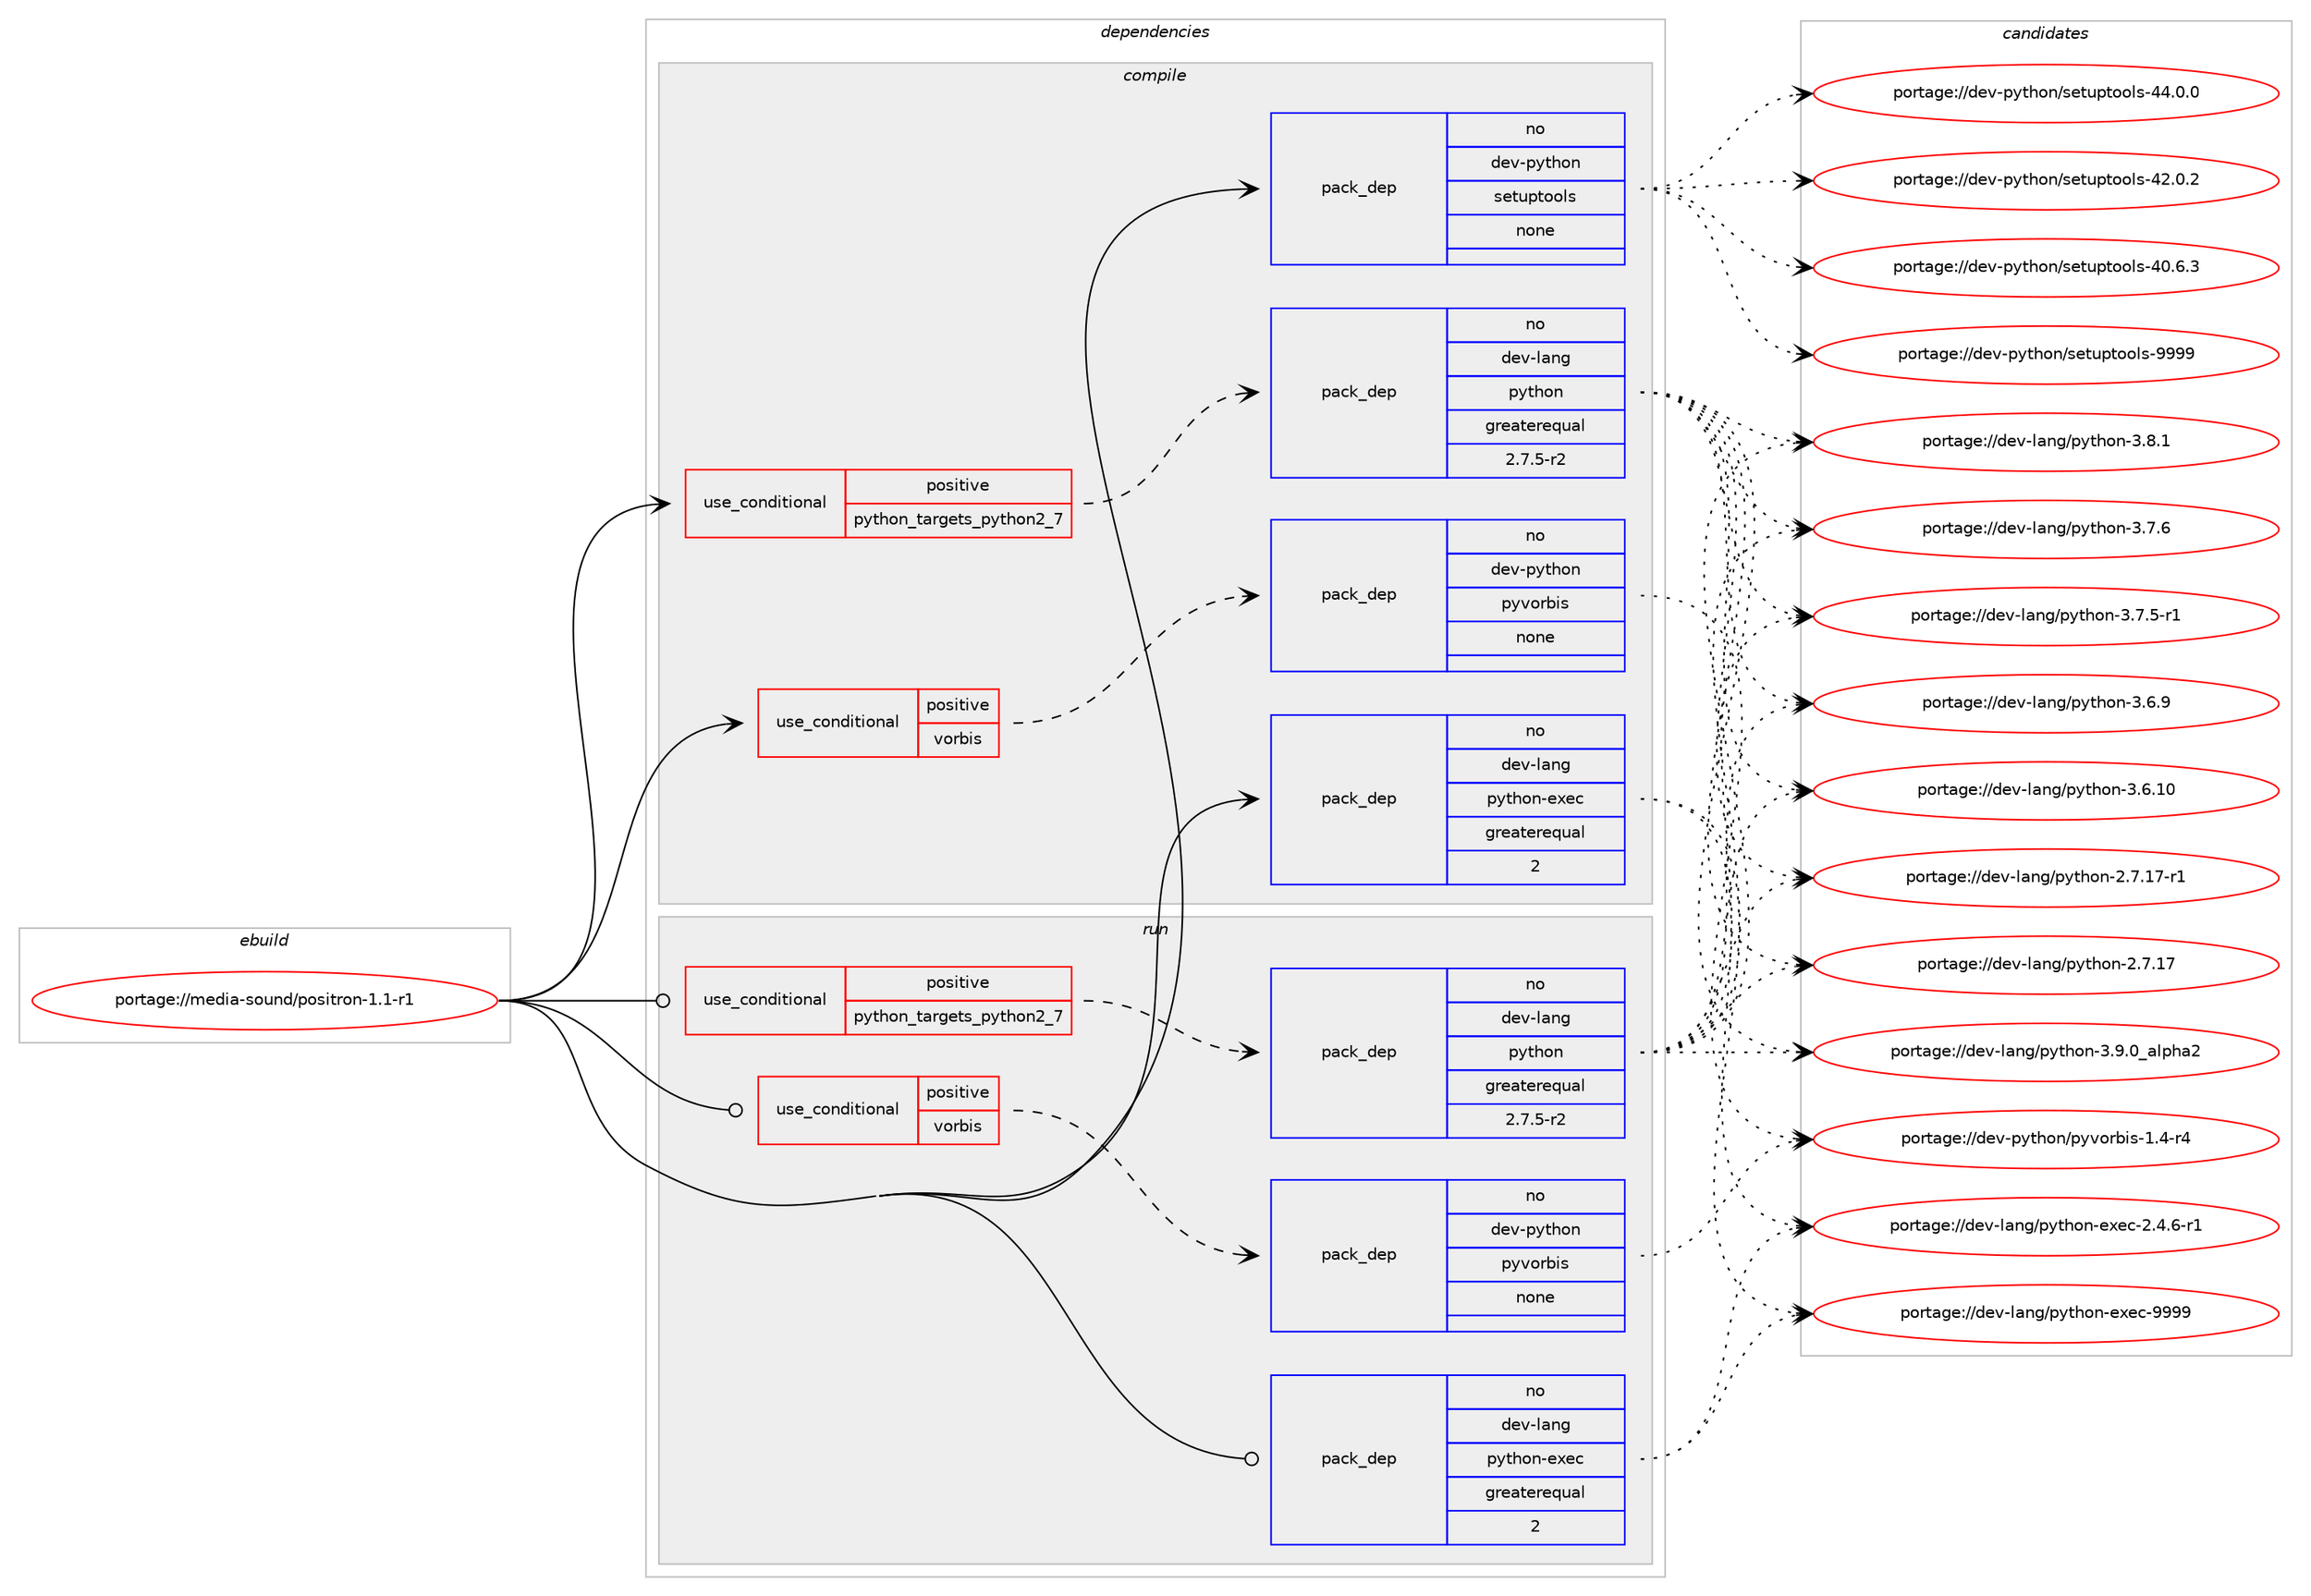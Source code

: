 digraph prolog {

# *************
# Graph options
# *************

newrank=true;
concentrate=true;
compound=true;
graph [rankdir=LR,fontname=Helvetica,fontsize=10,ranksep=1.5];#, ranksep=2.5, nodesep=0.2];
edge  [arrowhead=vee];
node  [fontname=Helvetica,fontsize=10];

# **********
# The ebuild
# **********

subgraph cluster_leftcol {
color=gray;
label=<<i>ebuild</i>>;
id [label="portage://media-sound/positron-1.1-r1", color=red, width=4, href="../media-sound/positron-1.1-r1.svg"];
}

# ****************
# The dependencies
# ****************

subgraph cluster_midcol {
color=gray;
label=<<i>dependencies</i>>;
subgraph cluster_compile {
fillcolor="#eeeeee";
style=filled;
label=<<i>compile</i>>;
subgraph cond42510 {
dependency188124 [label=<<TABLE BORDER="0" CELLBORDER="1" CELLSPACING="0" CELLPADDING="4"><TR><TD ROWSPAN="3" CELLPADDING="10">use_conditional</TD></TR><TR><TD>positive</TD></TR><TR><TD>python_targets_python2_7</TD></TR></TABLE>>, shape=none, color=red];
subgraph pack142706 {
dependency188125 [label=<<TABLE BORDER="0" CELLBORDER="1" CELLSPACING="0" CELLPADDING="4" WIDTH="220"><TR><TD ROWSPAN="6" CELLPADDING="30">pack_dep</TD></TR><TR><TD WIDTH="110">no</TD></TR><TR><TD>dev-lang</TD></TR><TR><TD>python</TD></TR><TR><TD>greaterequal</TD></TR><TR><TD>2.7.5-r2</TD></TR></TABLE>>, shape=none, color=blue];
}
dependency188124:e -> dependency188125:w [weight=20,style="dashed",arrowhead="vee"];
}
id:e -> dependency188124:w [weight=20,style="solid",arrowhead="vee"];
subgraph cond42511 {
dependency188126 [label=<<TABLE BORDER="0" CELLBORDER="1" CELLSPACING="0" CELLPADDING="4"><TR><TD ROWSPAN="3" CELLPADDING="10">use_conditional</TD></TR><TR><TD>positive</TD></TR><TR><TD>vorbis</TD></TR></TABLE>>, shape=none, color=red];
subgraph pack142707 {
dependency188127 [label=<<TABLE BORDER="0" CELLBORDER="1" CELLSPACING="0" CELLPADDING="4" WIDTH="220"><TR><TD ROWSPAN="6" CELLPADDING="30">pack_dep</TD></TR><TR><TD WIDTH="110">no</TD></TR><TR><TD>dev-python</TD></TR><TR><TD>pyvorbis</TD></TR><TR><TD>none</TD></TR><TR><TD></TD></TR></TABLE>>, shape=none, color=blue];
}
dependency188126:e -> dependency188127:w [weight=20,style="dashed",arrowhead="vee"];
}
id:e -> dependency188126:w [weight=20,style="solid",arrowhead="vee"];
subgraph pack142708 {
dependency188128 [label=<<TABLE BORDER="0" CELLBORDER="1" CELLSPACING="0" CELLPADDING="4" WIDTH="220"><TR><TD ROWSPAN="6" CELLPADDING="30">pack_dep</TD></TR><TR><TD WIDTH="110">no</TD></TR><TR><TD>dev-lang</TD></TR><TR><TD>python-exec</TD></TR><TR><TD>greaterequal</TD></TR><TR><TD>2</TD></TR></TABLE>>, shape=none, color=blue];
}
id:e -> dependency188128:w [weight=20,style="solid",arrowhead="vee"];
subgraph pack142709 {
dependency188129 [label=<<TABLE BORDER="0" CELLBORDER="1" CELLSPACING="0" CELLPADDING="4" WIDTH="220"><TR><TD ROWSPAN="6" CELLPADDING="30">pack_dep</TD></TR><TR><TD WIDTH="110">no</TD></TR><TR><TD>dev-python</TD></TR><TR><TD>setuptools</TD></TR><TR><TD>none</TD></TR><TR><TD></TD></TR></TABLE>>, shape=none, color=blue];
}
id:e -> dependency188129:w [weight=20,style="solid",arrowhead="vee"];
}
subgraph cluster_compileandrun {
fillcolor="#eeeeee";
style=filled;
label=<<i>compile and run</i>>;
}
subgraph cluster_run {
fillcolor="#eeeeee";
style=filled;
label=<<i>run</i>>;
subgraph cond42512 {
dependency188130 [label=<<TABLE BORDER="0" CELLBORDER="1" CELLSPACING="0" CELLPADDING="4"><TR><TD ROWSPAN="3" CELLPADDING="10">use_conditional</TD></TR><TR><TD>positive</TD></TR><TR><TD>python_targets_python2_7</TD></TR></TABLE>>, shape=none, color=red];
subgraph pack142710 {
dependency188131 [label=<<TABLE BORDER="0" CELLBORDER="1" CELLSPACING="0" CELLPADDING="4" WIDTH="220"><TR><TD ROWSPAN="6" CELLPADDING="30">pack_dep</TD></TR><TR><TD WIDTH="110">no</TD></TR><TR><TD>dev-lang</TD></TR><TR><TD>python</TD></TR><TR><TD>greaterequal</TD></TR><TR><TD>2.7.5-r2</TD></TR></TABLE>>, shape=none, color=blue];
}
dependency188130:e -> dependency188131:w [weight=20,style="dashed",arrowhead="vee"];
}
id:e -> dependency188130:w [weight=20,style="solid",arrowhead="odot"];
subgraph cond42513 {
dependency188132 [label=<<TABLE BORDER="0" CELLBORDER="1" CELLSPACING="0" CELLPADDING="4"><TR><TD ROWSPAN="3" CELLPADDING="10">use_conditional</TD></TR><TR><TD>positive</TD></TR><TR><TD>vorbis</TD></TR></TABLE>>, shape=none, color=red];
subgraph pack142711 {
dependency188133 [label=<<TABLE BORDER="0" CELLBORDER="1" CELLSPACING="0" CELLPADDING="4" WIDTH="220"><TR><TD ROWSPAN="6" CELLPADDING="30">pack_dep</TD></TR><TR><TD WIDTH="110">no</TD></TR><TR><TD>dev-python</TD></TR><TR><TD>pyvorbis</TD></TR><TR><TD>none</TD></TR><TR><TD></TD></TR></TABLE>>, shape=none, color=blue];
}
dependency188132:e -> dependency188133:w [weight=20,style="dashed",arrowhead="vee"];
}
id:e -> dependency188132:w [weight=20,style="solid",arrowhead="odot"];
subgraph pack142712 {
dependency188134 [label=<<TABLE BORDER="0" CELLBORDER="1" CELLSPACING="0" CELLPADDING="4" WIDTH="220"><TR><TD ROWSPAN="6" CELLPADDING="30">pack_dep</TD></TR><TR><TD WIDTH="110">no</TD></TR><TR><TD>dev-lang</TD></TR><TR><TD>python-exec</TD></TR><TR><TD>greaterequal</TD></TR><TR><TD>2</TD></TR></TABLE>>, shape=none, color=blue];
}
id:e -> dependency188134:w [weight=20,style="solid",arrowhead="odot"];
}
}

# **************
# The candidates
# **************

subgraph cluster_choices {
rank=same;
color=gray;
label=<<i>candidates</i>>;

subgraph choice142706 {
color=black;
nodesep=1;
choice10010111845108971101034711212111610411111045514657464895971081121049750 [label="portage://dev-lang/python-3.9.0_alpha2", color=red, width=4,href="../dev-lang/python-3.9.0_alpha2.svg"];
choice100101118451089711010347112121116104111110455146564649 [label="portage://dev-lang/python-3.8.1", color=red, width=4,href="../dev-lang/python-3.8.1.svg"];
choice100101118451089711010347112121116104111110455146554654 [label="portage://dev-lang/python-3.7.6", color=red, width=4,href="../dev-lang/python-3.7.6.svg"];
choice1001011184510897110103471121211161041111104551465546534511449 [label="portage://dev-lang/python-3.7.5-r1", color=red, width=4,href="../dev-lang/python-3.7.5-r1.svg"];
choice100101118451089711010347112121116104111110455146544657 [label="portage://dev-lang/python-3.6.9", color=red, width=4,href="../dev-lang/python-3.6.9.svg"];
choice10010111845108971101034711212111610411111045514654464948 [label="portage://dev-lang/python-3.6.10", color=red, width=4,href="../dev-lang/python-3.6.10.svg"];
choice100101118451089711010347112121116104111110455046554649554511449 [label="portage://dev-lang/python-2.7.17-r1", color=red, width=4,href="../dev-lang/python-2.7.17-r1.svg"];
choice10010111845108971101034711212111610411111045504655464955 [label="portage://dev-lang/python-2.7.17", color=red, width=4,href="../dev-lang/python-2.7.17.svg"];
dependency188125:e -> choice10010111845108971101034711212111610411111045514657464895971081121049750:w [style=dotted,weight="100"];
dependency188125:e -> choice100101118451089711010347112121116104111110455146564649:w [style=dotted,weight="100"];
dependency188125:e -> choice100101118451089711010347112121116104111110455146554654:w [style=dotted,weight="100"];
dependency188125:e -> choice1001011184510897110103471121211161041111104551465546534511449:w [style=dotted,weight="100"];
dependency188125:e -> choice100101118451089711010347112121116104111110455146544657:w [style=dotted,weight="100"];
dependency188125:e -> choice10010111845108971101034711212111610411111045514654464948:w [style=dotted,weight="100"];
dependency188125:e -> choice100101118451089711010347112121116104111110455046554649554511449:w [style=dotted,weight="100"];
dependency188125:e -> choice10010111845108971101034711212111610411111045504655464955:w [style=dotted,weight="100"];
}
subgraph choice142707 {
color=black;
nodesep=1;
choice100101118451121211161041111104711212111811111498105115454946524511452 [label="portage://dev-python/pyvorbis-1.4-r4", color=red, width=4,href="../dev-python/pyvorbis-1.4-r4.svg"];
dependency188127:e -> choice100101118451121211161041111104711212111811111498105115454946524511452:w [style=dotted,weight="100"];
}
subgraph choice142708 {
color=black;
nodesep=1;
choice10010111845108971101034711212111610411111045101120101994557575757 [label="portage://dev-lang/python-exec-9999", color=red, width=4,href="../dev-lang/python-exec-9999.svg"];
choice10010111845108971101034711212111610411111045101120101994550465246544511449 [label="portage://dev-lang/python-exec-2.4.6-r1", color=red, width=4,href="../dev-lang/python-exec-2.4.6-r1.svg"];
dependency188128:e -> choice10010111845108971101034711212111610411111045101120101994557575757:w [style=dotted,weight="100"];
dependency188128:e -> choice10010111845108971101034711212111610411111045101120101994550465246544511449:w [style=dotted,weight="100"];
}
subgraph choice142709 {
color=black;
nodesep=1;
choice10010111845112121116104111110471151011161171121161111111081154557575757 [label="portage://dev-python/setuptools-9999", color=red, width=4,href="../dev-python/setuptools-9999.svg"];
choice100101118451121211161041111104711510111611711211611111110811545525246484648 [label="portage://dev-python/setuptools-44.0.0", color=red, width=4,href="../dev-python/setuptools-44.0.0.svg"];
choice100101118451121211161041111104711510111611711211611111110811545525046484650 [label="portage://dev-python/setuptools-42.0.2", color=red, width=4,href="../dev-python/setuptools-42.0.2.svg"];
choice100101118451121211161041111104711510111611711211611111110811545524846544651 [label="portage://dev-python/setuptools-40.6.3", color=red, width=4,href="../dev-python/setuptools-40.6.3.svg"];
dependency188129:e -> choice10010111845112121116104111110471151011161171121161111111081154557575757:w [style=dotted,weight="100"];
dependency188129:e -> choice100101118451121211161041111104711510111611711211611111110811545525246484648:w [style=dotted,weight="100"];
dependency188129:e -> choice100101118451121211161041111104711510111611711211611111110811545525046484650:w [style=dotted,weight="100"];
dependency188129:e -> choice100101118451121211161041111104711510111611711211611111110811545524846544651:w [style=dotted,weight="100"];
}
subgraph choice142710 {
color=black;
nodesep=1;
choice10010111845108971101034711212111610411111045514657464895971081121049750 [label="portage://dev-lang/python-3.9.0_alpha2", color=red, width=4,href="../dev-lang/python-3.9.0_alpha2.svg"];
choice100101118451089711010347112121116104111110455146564649 [label="portage://dev-lang/python-3.8.1", color=red, width=4,href="../dev-lang/python-3.8.1.svg"];
choice100101118451089711010347112121116104111110455146554654 [label="portage://dev-lang/python-3.7.6", color=red, width=4,href="../dev-lang/python-3.7.6.svg"];
choice1001011184510897110103471121211161041111104551465546534511449 [label="portage://dev-lang/python-3.7.5-r1", color=red, width=4,href="../dev-lang/python-3.7.5-r1.svg"];
choice100101118451089711010347112121116104111110455146544657 [label="portage://dev-lang/python-3.6.9", color=red, width=4,href="../dev-lang/python-3.6.9.svg"];
choice10010111845108971101034711212111610411111045514654464948 [label="portage://dev-lang/python-3.6.10", color=red, width=4,href="../dev-lang/python-3.6.10.svg"];
choice100101118451089711010347112121116104111110455046554649554511449 [label="portage://dev-lang/python-2.7.17-r1", color=red, width=4,href="../dev-lang/python-2.7.17-r1.svg"];
choice10010111845108971101034711212111610411111045504655464955 [label="portage://dev-lang/python-2.7.17", color=red, width=4,href="../dev-lang/python-2.7.17.svg"];
dependency188131:e -> choice10010111845108971101034711212111610411111045514657464895971081121049750:w [style=dotted,weight="100"];
dependency188131:e -> choice100101118451089711010347112121116104111110455146564649:w [style=dotted,weight="100"];
dependency188131:e -> choice100101118451089711010347112121116104111110455146554654:w [style=dotted,weight="100"];
dependency188131:e -> choice1001011184510897110103471121211161041111104551465546534511449:w [style=dotted,weight="100"];
dependency188131:e -> choice100101118451089711010347112121116104111110455146544657:w [style=dotted,weight="100"];
dependency188131:e -> choice10010111845108971101034711212111610411111045514654464948:w [style=dotted,weight="100"];
dependency188131:e -> choice100101118451089711010347112121116104111110455046554649554511449:w [style=dotted,weight="100"];
dependency188131:e -> choice10010111845108971101034711212111610411111045504655464955:w [style=dotted,weight="100"];
}
subgraph choice142711 {
color=black;
nodesep=1;
choice100101118451121211161041111104711212111811111498105115454946524511452 [label="portage://dev-python/pyvorbis-1.4-r4", color=red, width=4,href="../dev-python/pyvorbis-1.4-r4.svg"];
dependency188133:e -> choice100101118451121211161041111104711212111811111498105115454946524511452:w [style=dotted,weight="100"];
}
subgraph choice142712 {
color=black;
nodesep=1;
choice10010111845108971101034711212111610411111045101120101994557575757 [label="portage://dev-lang/python-exec-9999", color=red, width=4,href="../dev-lang/python-exec-9999.svg"];
choice10010111845108971101034711212111610411111045101120101994550465246544511449 [label="portage://dev-lang/python-exec-2.4.6-r1", color=red, width=4,href="../dev-lang/python-exec-2.4.6-r1.svg"];
dependency188134:e -> choice10010111845108971101034711212111610411111045101120101994557575757:w [style=dotted,weight="100"];
dependency188134:e -> choice10010111845108971101034711212111610411111045101120101994550465246544511449:w [style=dotted,weight="100"];
}
}

}
